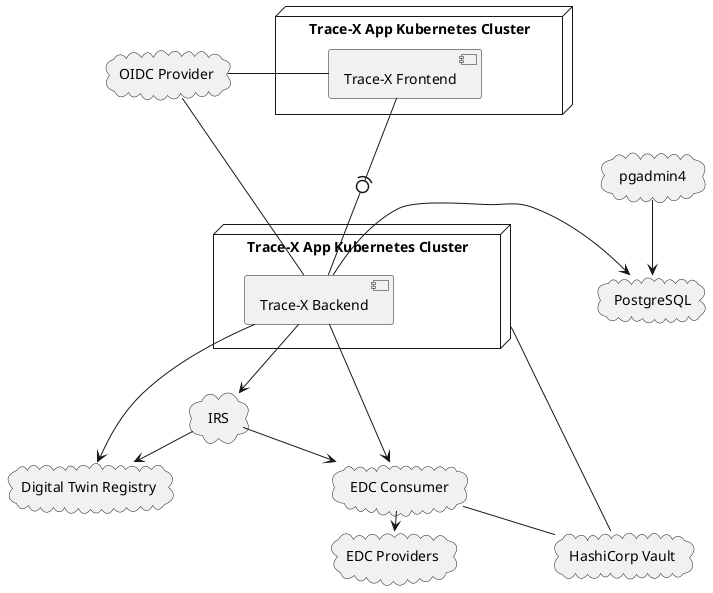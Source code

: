 @startuml
skinparam monochrome true
skinparam shadowing false
skinparam nodesep 100
skinparam ranksep 20

cloud "OIDC Provider" as oidc
cloud "Digital Twin Registry" as dtr
cloud "EDC Providers" as providers
cloud IRS
cloud "HashiCorp Vault" as vault
cloud  "EDC Consumer" as consumer

cloud PostgreSQL
cloud pgadmin4



node "Trace-X App Kubernetes Cluster" as k8sfe {
	component "Trace-X Frontend" as TraceXFrontend

}


node "Trace-X App Kubernetes Cluster" as k8sbe {

    component "Trace-X Backend" as TraceXBackend

    TraceXBackend -> PostgreSQL
    TraceXBackend --> consumer
    TraceXBackend ---> IRS
    IRS -->  consumer
    pgadmin4 --> PostgreSQL

}

TraceXFrontend --(0-- TraceXBackend

oidc - TraceXFrontend
oidc - TraceXBackend
TraceXBackend -> dtr
IRS --> dtr
consumer --> providers
consumer -- vault
k8sbe -- vault

@enduml
